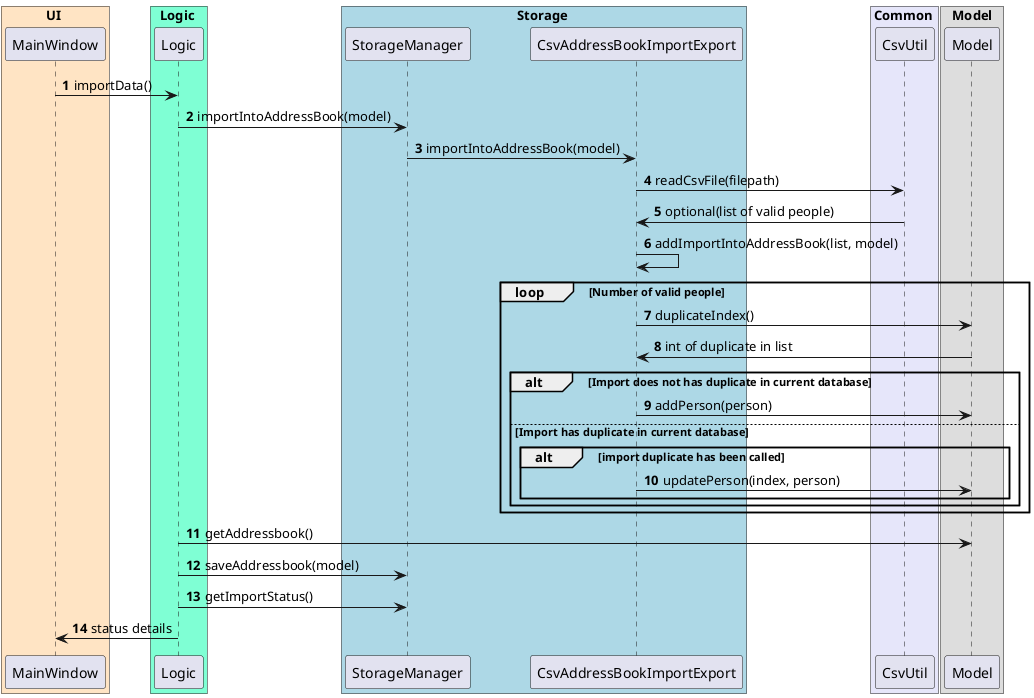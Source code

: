 @startuml
'https://plantuml.com/sequence-diagram

autonumber

participant MainWindow
participant Logic
participant CsvAddressBookImportExport
participant CsvUtil


participant Model


box UI #Bisque
    participant MainWindow
end box


box Logic #AquaMarine
    participant Logic
end box

box Storage #LightBlue
    participant StorageManager
    participant CsvAddressBookImportExport
end box
box Common #Lavender
    participant CsvUtil
end box


box Model
    participant Model
end box




MainWindow -> Logic: importData()
Logic -> StorageManager: importIntoAddressBook(model)
StorageManager -> CsvAddressBookImportExport: importIntoAddressBook(model)

CsvAddressBookImportExport -> CsvUtil: readCsvFile(filepath)

CsvAddressBookImportExport <- CsvUtil: optional(list of valid people)
CsvAddressBookImportExport -> CsvAddressBookImportExport: addImportIntoAddressBook(list, model)

loop Number of valid people
    CsvAddressBookImportExport  -> Model : duplicateIndex()

    CsvAddressBookImportExport <- Model : int of duplicate in list
    alt Import does not has duplicate in current database
        CsvAddressBookImportExport ->  Model: addPerson(person)
    else Import has duplicate in current database
        alt import duplicate has been called
                    CsvAddressBookImportExport ->  Model: updatePerson(index, person)
        end
    end
    end

Logic -> Model: getAddressbook()
Logic -> StorageManager: saveAddressbook(model)
Logic -> StorageManager: getImportStatus()

MainWindow <- Logic: status details

@enduml
